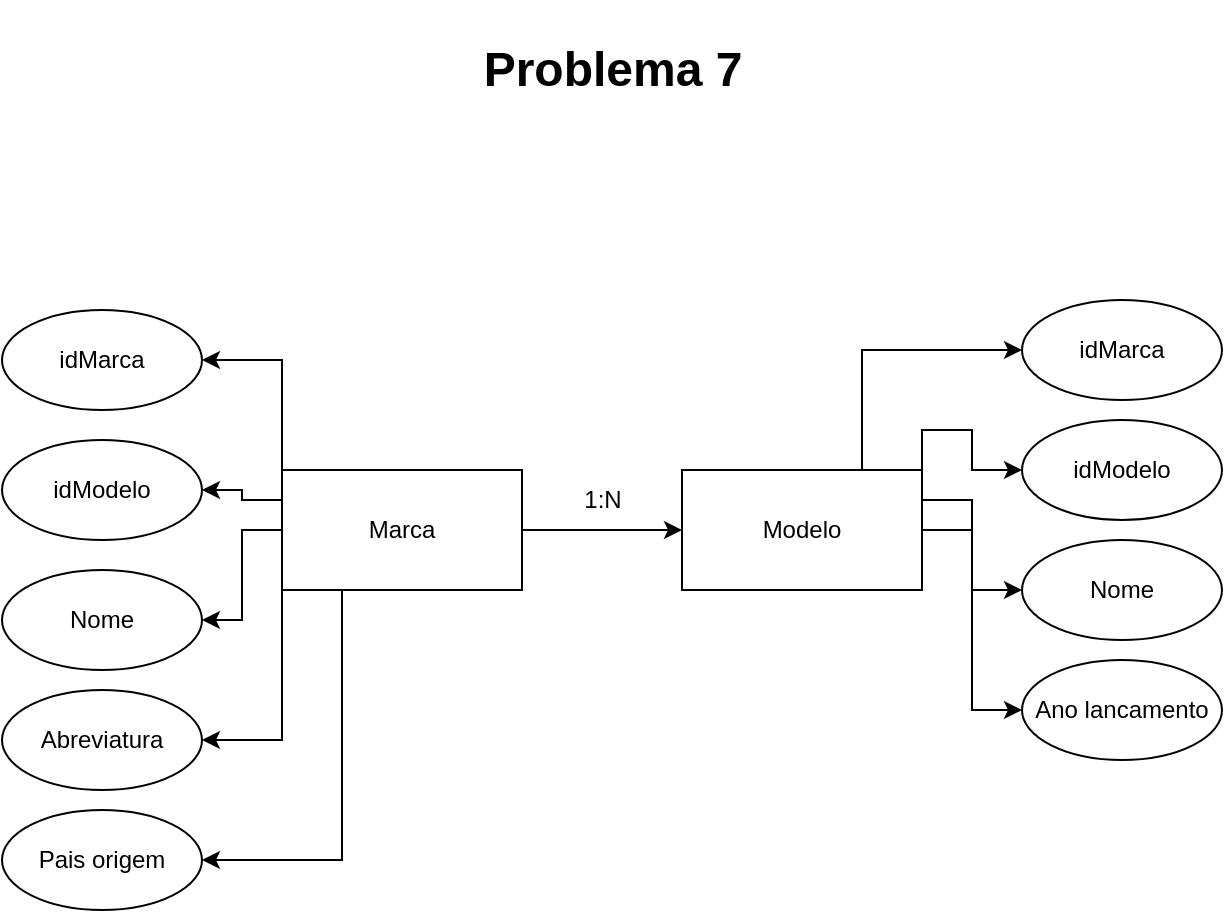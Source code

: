 <mxfile version="26.0.16">
  <diagram name="Página-1" id="mXXeM9qZpzDEx3kGBecD">
    <mxGraphModel dx="1032" dy="513" grid="1" gridSize="10" guides="1" tooltips="1" connect="1" arrows="1" fold="1" page="1" pageScale="1" pageWidth="827" pageHeight="1169" math="0" shadow="0">
      <root>
        <mxCell id="0" />
        <mxCell id="1" parent="0" />
        <mxCell id="JitObn41db6_o8aK2a7l-60" style="edgeStyle=orthogonalEdgeStyle;rounded=0;orthogonalLoop=1;jettySize=auto;html=1;exitX=1;exitY=0.5;exitDx=0;exitDy=0;entryX=0;entryY=0.5;entryDx=0;entryDy=0;" parent="1" source="JitObn41db6_o8aK2a7l-58" target="JitObn41db6_o8aK2a7l-59" edge="1">
          <mxGeometry relative="1" as="geometry">
            <mxPoint x="439.0" y="285.118" as="targetPoint" />
          </mxGeometry>
        </mxCell>
        <mxCell id="JitObn41db6_o8aK2a7l-74" style="edgeStyle=orthogonalEdgeStyle;rounded=0;orthogonalLoop=1;jettySize=auto;html=1;exitX=0;exitY=0.25;exitDx=0;exitDy=0;entryX=1;entryY=0.5;entryDx=0;entryDy=0;" parent="1" source="JitObn41db6_o8aK2a7l-58" target="JitObn41db6_o8aK2a7l-68" edge="1">
          <mxGeometry relative="1" as="geometry" />
        </mxCell>
        <mxCell id="JitObn41db6_o8aK2a7l-75" style="edgeStyle=orthogonalEdgeStyle;rounded=0;orthogonalLoop=1;jettySize=auto;html=1;exitX=0;exitY=0;exitDx=0;exitDy=0;entryX=1;entryY=0.5;entryDx=0;entryDy=0;" parent="1" source="JitObn41db6_o8aK2a7l-58" target="JitObn41db6_o8aK2a7l-69" edge="1">
          <mxGeometry relative="1" as="geometry" />
        </mxCell>
        <mxCell id="JitObn41db6_o8aK2a7l-76" style="edgeStyle=orthogonalEdgeStyle;rounded=0;orthogonalLoop=1;jettySize=auto;html=1;exitX=0;exitY=0.5;exitDx=0;exitDy=0;entryX=1;entryY=0.5;entryDx=0;entryDy=0;" parent="1" source="JitObn41db6_o8aK2a7l-58" target="JitObn41db6_o8aK2a7l-70" edge="1">
          <mxGeometry relative="1" as="geometry" />
        </mxCell>
        <mxCell id="JitObn41db6_o8aK2a7l-77" style="edgeStyle=orthogonalEdgeStyle;rounded=0;orthogonalLoop=1;jettySize=auto;html=1;exitX=0;exitY=1;exitDx=0;exitDy=0;entryX=1;entryY=0.5;entryDx=0;entryDy=0;" parent="1" source="JitObn41db6_o8aK2a7l-58" target="JitObn41db6_o8aK2a7l-71" edge="1">
          <mxGeometry relative="1" as="geometry" />
        </mxCell>
        <mxCell id="JitObn41db6_o8aK2a7l-94" style="edgeStyle=orthogonalEdgeStyle;rounded=0;orthogonalLoop=1;jettySize=auto;html=1;exitX=0.25;exitY=1;exitDx=0;exitDy=0;entryX=1;entryY=0.5;entryDx=0;entryDy=0;" parent="1" source="JitObn41db6_o8aK2a7l-58" target="JitObn41db6_o8aK2a7l-93" edge="1">
          <mxGeometry relative="1" as="geometry" />
        </mxCell>
        <mxCell id="JitObn41db6_o8aK2a7l-58" value="Marca" style="rounded=0;whiteSpace=wrap;html=1;" parent="1" vertex="1">
          <mxGeometry x="249" y="255" width="120" height="60" as="geometry" />
        </mxCell>
        <mxCell id="JitObn41db6_o8aK2a7l-78" style="edgeStyle=orthogonalEdgeStyle;rounded=0;orthogonalLoop=1;jettySize=auto;html=1;exitX=1;exitY=0.5;exitDx=0;exitDy=0;entryX=0;entryY=0.5;entryDx=0;entryDy=0;" parent="1" source="JitObn41db6_o8aK2a7l-59" target="JitObn41db6_o8aK2a7l-65" edge="1">
          <mxGeometry relative="1" as="geometry" />
        </mxCell>
        <mxCell id="JitObn41db6_o8aK2a7l-79" style="edgeStyle=orthogonalEdgeStyle;rounded=0;orthogonalLoop=1;jettySize=auto;html=1;exitX=1;exitY=0.25;exitDx=0;exitDy=0;entryX=0;entryY=0.5;entryDx=0;entryDy=0;" parent="1" source="JitObn41db6_o8aK2a7l-59" target="JitObn41db6_o8aK2a7l-64" edge="1">
          <mxGeometry relative="1" as="geometry" />
        </mxCell>
        <mxCell id="JitObn41db6_o8aK2a7l-80" style="edgeStyle=orthogonalEdgeStyle;rounded=0;orthogonalLoop=1;jettySize=auto;html=1;exitX=1;exitY=0;exitDx=0;exitDy=0;entryX=0;entryY=0.5;entryDx=0;entryDy=0;" parent="1" source="JitObn41db6_o8aK2a7l-59" target="JitObn41db6_o8aK2a7l-63" edge="1">
          <mxGeometry relative="1" as="geometry" />
        </mxCell>
        <mxCell id="JitObn41db6_o8aK2a7l-81" style="edgeStyle=orthogonalEdgeStyle;rounded=0;orthogonalLoop=1;jettySize=auto;html=1;exitX=0.75;exitY=0;exitDx=0;exitDy=0;entryX=0;entryY=0.5;entryDx=0;entryDy=0;" parent="1" source="JitObn41db6_o8aK2a7l-59" target="JitObn41db6_o8aK2a7l-62" edge="1">
          <mxGeometry relative="1" as="geometry" />
        </mxCell>
        <mxCell id="JitObn41db6_o8aK2a7l-59" value="Modelo" style="rounded=0;whiteSpace=wrap;html=1;" parent="1" vertex="1">
          <mxGeometry x="449" y="255" width="120" height="60" as="geometry" />
        </mxCell>
        <mxCell id="JitObn41db6_o8aK2a7l-61" value="1:N" style="text;html=1;align=center;verticalAlign=middle;resizable=0;points=[];autosize=1;strokeColor=none;fillColor=none;" parent="1" vertex="1">
          <mxGeometry x="389" y="255" width="40" height="30" as="geometry" />
        </mxCell>
        <mxCell id="JitObn41db6_o8aK2a7l-62" value="idMarca" style="ellipse;whiteSpace=wrap;html=1;" parent="1" vertex="1">
          <mxGeometry x="619" y="170" width="100" height="50" as="geometry" />
        </mxCell>
        <mxCell id="JitObn41db6_o8aK2a7l-63" value="idModelo" style="ellipse;whiteSpace=wrap;html=1;" parent="1" vertex="1">
          <mxGeometry x="619" y="230" width="100" height="50" as="geometry" />
        </mxCell>
        <mxCell id="JitObn41db6_o8aK2a7l-64" value="Nome" style="ellipse;whiteSpace=wrap;html=1;" parent="1" vertex="1">
          <mxGeometry x="619" y="290" width="100" height="50" as="geometry" />
        </mxCell>
        <mxCell id="JitObn41db6_o8aK2a7l-65" value="Ano lancamento" style="ellipse;whiteSpace=wrap;html=1;" parent="1" vertex="1">
          <mxGeometry x="619" y="350" width="100" height="50" as="geometry" />
        </mxCell>
        <mxCell id="JitObn41db6_o8aK2a7l-68" value="idModelo" style="ellipse;whiteSpace=wrap;html=1;" parent="1" vertex="1">
          <mxGeometry x="109" y="240" width="100" height="50" as="geometry" />
        </mxCell>
        <mxCell id="JitObn41db6_o8aK2a7l-69" value="idMarca" style="ellipse;whiteSpace=wrap;html=1;" parent="1" vertex="1">
          <mxGeometry x="109" y="175" width="100" height="50" as="geometry" />
        </mxCell>
        <mxCell id="JitObn41db6_o8aK2a7l-70" value="Nome" style="ellipse;whiteSpace=wrap;html=1;" parent="1" vertex="1">
          <mxGeometry x="109" y="305" width="100" height="50" as="geometry" />
        </mxCell>
        <mxCell id="JitObn41db6_o8aK2a7l-71" value="Abreviatura" style="ellipse;whiteSpace=wrap;html=1;" parent="1" vertex="1">
          <mxGeometry x="109" y="365" width="100" height="50" as="geometry" />
        </mxCell>
        <mxCell id="JitObn41db6_o8aK2a7l-93" value="Pais origem" style="ellipse;whiteSpace=wrap;html=1;" parent="1" vertex="1">
          <mxGeometry x="109" y="425" width="100" height="50" as="geometry" />
        </mxCell>
        <mxCell id="yYPYy_amQzQrS-2x9Qog-1" value="&lt;h1&gt;Problema 7&lt;/h1&gt;" style="text;html=1;align=center;verticalAlign=middle;resizable=0;points=[];autosize=1;strokeColor=none;fillColor=none;" vertex="1" parent="1">
          <mxGeometry x="339" y="20" width="150" height="70" as="geometry" />
        </mxCell>
      </root>
    </mxGraphModel>
  </diagram>
</mxfile>
